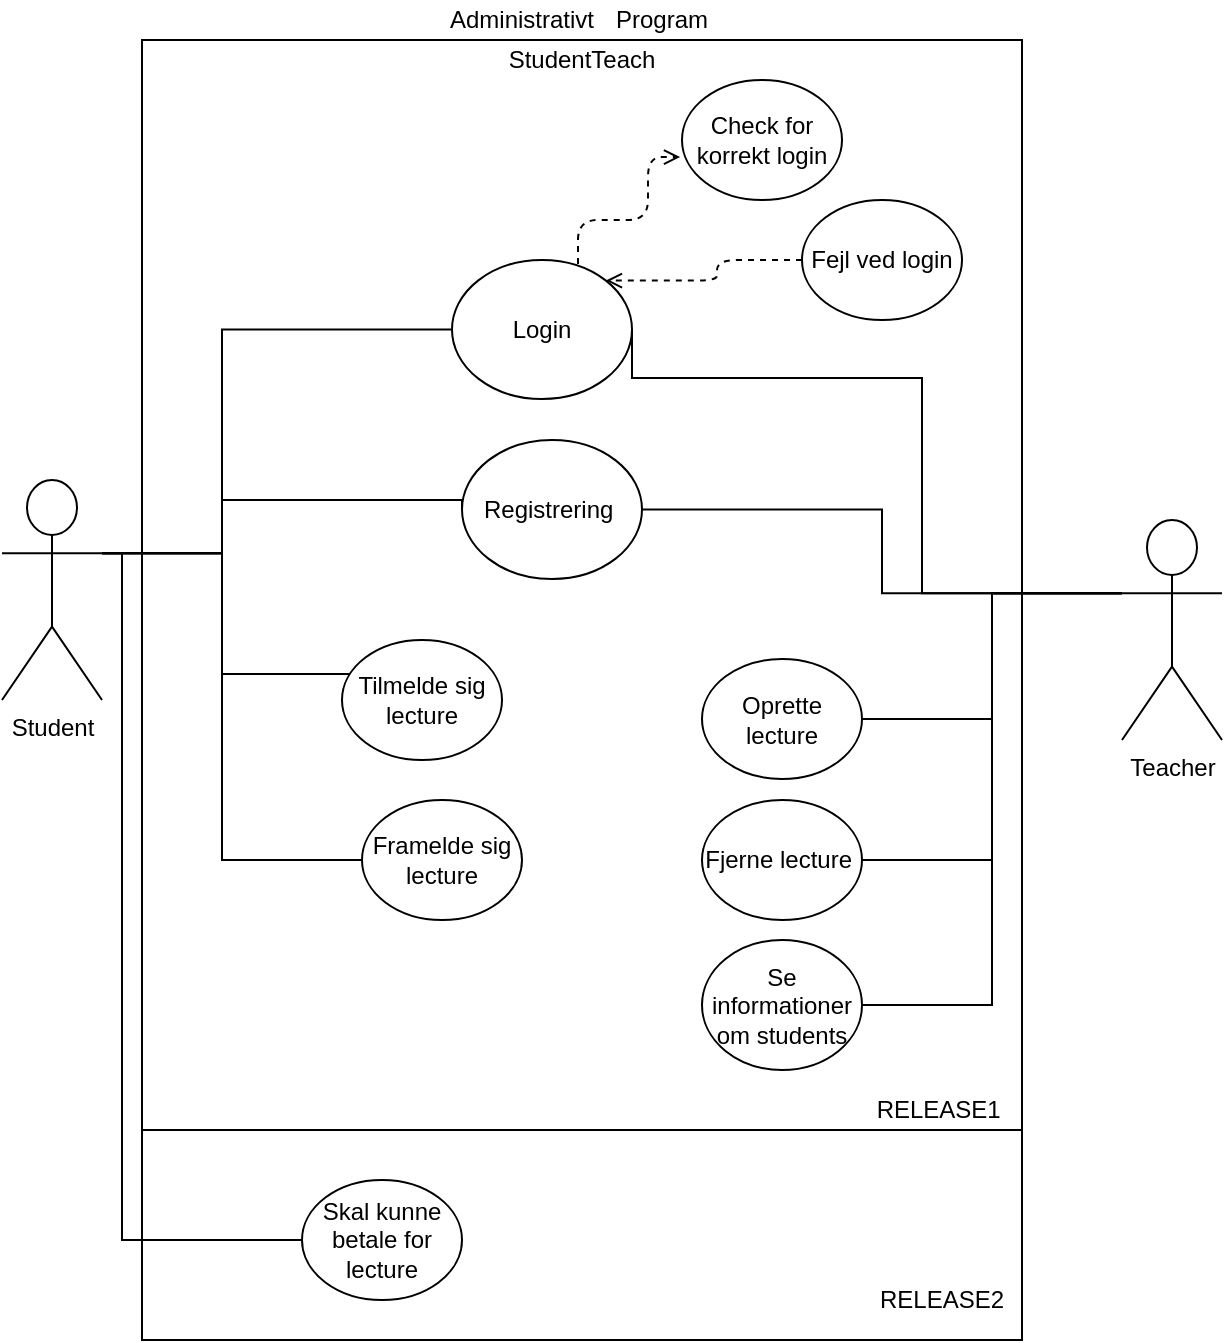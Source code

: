 <mxfile version="12.9.6" type="github">
  <diagram id="naz7NzOcKD-QqL_7P5jK" name="Page-1">
    <mxGraphModel dx="943" dy="561" grid="1" gridSize="10" guides="1" tooltips="1" connect="1" arrows="1" fold="1" page="1" pageScale="1" pageWidth="850" pageHeight="1100" math="0" shadow="0">
      <root>
        <mxCell id="0" />
        <mxCell id="1" parent="0" />
        <mxCell id="hdsZDOFmJW38S7iMikZD-3" value="" style="rounded=0;whiteSpace=wrap;html=1;" parent="1" vertex="1">
          <mxGeometry x="180" y="90" width="440" height="650" as="geometry" />
        </mxCell>
        <mxCell id="hdsZDOFmJW38S7iMikZD-5" value="Administrativt" style="text;html=1;strokeColor=none;fillColor=none;align=center;verticalAlign=middle;whiteSpace=wrap;rounded=0;" parent="1" vertex="1">
          <mxGeometry x="350" y="70" width="40" height="20" as="geometry" />
        </mxCell>
        <mxCell id="hdsZDOFmJW38S7iMikZD-6" value="Program" style="text;html=1;strokeColor=none;fillColor=none;align=center;verticalAlign=middle;whiteSpace=wrap;rounded=0;" parent="1" vertex="1">
          <mxGeometry x="420" y="70" width="40" height="20" as="geometry" />
        </mxCell>
        <mxCell id="hdsZDOFmJW38S7iMikZD-7" value="StudentTeach" style="text;html=1;strokeColor=none;fillColor=none;align=center;verticalAlign=middle;whiteSpace=wrap;rounded=0;" parent="1" vertex="1">
          <mxGeometry x="380" y="90" width="40" height="20" as="geometry" />
        </mxCell>
        <mxCell id="Q4LFnAZzLEwqTKA5tDAf-13" style="edgeStyle=orthogonalEdgeStyle;rounded=0;orthogonalLoop=1;jettySize=auto;html=1;exitX=1;exitY=0.333;exitDx=0;exitDy=0;exitPerimeter=0;entryX=0.075;entryY=0.283;entryDx=0;entryDy=0;endArrow=none;endFill=0;strokeColor=#000000;entryPerimeter=0;" parent="1" source="hdsZDOFmJW38S7iMikZD-9" target="hdsZDOFmJW38S7iMikZD-17" edge="1">
          <mxGeometry relative="1" as="geometry">
            <Array as="points" />
          </mxGeometry>
        </mxCell>
        <mxCell id="Q4LFnAZzLEwqTKA5tDAf-14" style="edgeStyle=orthogonalEdgeStyle;rounded=0;orthogonalLoop=1;jettySize=auto;html=1;exitX=1;exitY=0.333;exitDx=0;exitDy=0;exitPerimeter=0;entryX=0;entryY=0.5;entryDx=0;entryDy=0;endArrow=none;endFill=0;strokeColor=#000000;" parent="1" source="hdsZDOFmJW38S7iMikZD-9" target="Q4LFnAZzLEwqTKA5tDAf-2" edge="1">
          <mxGeometry relative="1" as="geometry">
            <Array as="points">
              <mxPoint x="220" y="347" />
              <mxPoint x="220" y="500" />
            </Array>
          </mxGeometry>
        </mxCell>
        <mxCell id="Q4LFnAZzLEwqTKA5tDAf-42" style="edgeStyle=orthogonalEdgeStyle;rounded=0;orthogonalLoop=1;jettySize=auto;html=1;exitX=1;exitY=0.333;exitDx=0;exitDy=0;exitPerimeter=0;entryX=0;entryY=0.5;entryDx=0;entryDy=0;endArrow=none;endFill=0;strokeColor=#000000;" parent="1" source="hdsZDOFmJW38S7iMikZD-9" target="Q4LFnAZzLEwqTKA5tDAf-11" edge="1">
          <mxGeometry relative="1" as="geometry">
            <Array as="points">
              <mxPoint x="170" y="347" />
              <mxPoint x="170" y="690" />
            </Array>
          </mxGeometry>
        </mxCell>
        <mxCell id="hT9fbZHffNhWlzX2S7f2-4" style="edgeStyle=orthogonalEdgeStyle;rounded=0;orthogonalLoop=1;jettySize=auto;html=1;exitX=1;exitY=0.333;exitDx=0;exitDy=0;exitPerimeter=0;entryX=0;entryY=0.5;entryDx=0;entryDy=0;endArrow=none;endFill=0;" edge="1" parent="1" source="hdsZDOFmJW38S7iMikZD-9" target="Q4LFnAZzLEwqTKA5tDAf-5">
          <mxGeometry relative="1" as="geometry">
            <Array as="points">
              <mxPoint x="220" y="347" />
              <mxPoint x="220" y="320" />
              <mxPoint x="340" y="320" />
            </Array>
          </mxGeometry>
        </mxCell>
        <mxCell id="hT9fbZHffNhWlzX2S7f2-7" style="edgeStyle=orthogonalEdgeStyle;rounded=0;orthogonalLoop=1;jettySize=auto;html=1;exitX=1;exitY=0.333;exitDx=0;exitDy=0;exitPerimeter=0;entryX=0;entryY=0.5;entryDx=0;entryDy=0;endArrow=none;endFill=0;" edge="1" parent="1" source="hdsZDOFmJW38S7iMikZD-9" target="hdsZDOFmJW38S7iMikZD-16">
          <mxGeometry relative="1" as="geometry">
            <Array as="points">
              <mxPoint x="220" y="347" />
              <mxPoint x="220" y="235" />
            </Array>
          </mxGeometry>
        </mxCell>
        <mxCell id="hdsZDOFmJW38S7iMikZD-9" value="Student" style="shape=umlActor;verticalLabelPosition=bottom;labelBackgroundColor=#ffffff;verticalAlign=top;html=1;outlineConnect=0;" parent="1" vertex="1">
          <mxGeometry x="110" y="310" width="50" height="110" as="geometry" />
        </mxCell>
        <mxCell id="hT9fbZHffNhWlzX2S7f2-1" style="edgeStyle=orthogonalEdgeStyle;rounded=0;orthogonalLoop=1;jettySize=auto;html=1;exitX=0;exitY=0.333;exitDx=0;exitDy=0;exitPerimeter=0;entryX=1;entryY=0.5;entryDx=0;entryDy=0;endArrow=none;endFill=0;" edge="1" parent="1" source="hdsZDOFmJW38S7iMikZD-10" target="hdsZDOFmJW38S7iMikZD-19">
          <mxGeometry relative="1" as="geometry" />
        </mxCell>
        <mxCell id="hT9fbZHffNhWlzX2S7f2-2" style="edgeStyle=orthogonalEdgeStyle;rounded=0;orthogonalLoop=1;jettySize=auto;html=1;exitX=0;exitY=0.333;exitDx=0;exitDy=0;exitPerimeter=0;entryX=1;entryY=0.5;entryDx=0;entryDy=0;endArrow=none;endFill=0;" edge="1" parent="1" source="hdsZDOFmJW38S7iMikZD-10" target="hdsZDOFmJW38S7iMikZD-20">
          <mxGeometry relative="1" as="geometry" />
        </mxCell>
        <mxCell id="hT9fbZHffNhWlzX2S7f2-3" style="edgeStyle=orthogonalEdgeStyle;rounded=0;orthogonalLoop=1;jettySize=auto;html=1;exitX=0;exitY=0.333;exitDx=0;exitDy=0;exitPerimeter=0;entryX=1;entryY=0.5;entryDx=0;entryDy=0;endArrow=none;endFill=0;" edge="1" parent="1" source="hdsZDOFmJW38S7iMikZD-10" target="hdsZDOFmJW38S7iMikZD-23">
          <mxGeometry relative="1" as="geometry" />
        </mxCell>
        <mxCell id="hT9fbZHffNhWlzX2S7f2-5" style="edgeStyle=orthogonalEdgeStyle;rounded=0;orthogonalLoop=1;jettySize=auto;html=1;exitX=0;exitY=0.333;exitDx=0;exitDy=0;exitPerimeter=0;entryX=1;entryY=0.5;entryDx=0;entryDy=0;endArrow=none;endFill=0;" edge="1" parent="1" source="hdsZDOFmJW38S7iMikZD-10" target="Q4LFnAZzLEwqTKA5tDAf-5">
          <mxGeometry relative="1" as="geometry" />
        </mxCell>
        <mxCell id="hT9fbZHffNhWlzX2S7f2-6" style="edgeStyle=orthogonalEdgeStyle;rounded=0;orthogonalLoop=1;jettySize=auto;html=1;exitX=0;exitY=0.333;exitDx=0;exitDy=0;exitPerimeter=0;entryX=1;entryY=0.5;entryDx=0;entryDy=0;endArrow=none;endFill=0;" edge="1" parent="1" source="hdsZDOFmJW38S7iMikZD-10" target="hdsZDOFmJW38S7iMikZD-16">
          <mxGeometry relative="1" as="geometry">
            <Array as="points">
              <mxPoint x="570" y="367" />
              <mxPoint x="570" y="259" />
              <mxPoint x="425" y="259" />
            </Array>
          </mxGeometry>
        </mxCell>
        <mxCell id="hdsZDOFmJW38S7iMikZD-10" value="Teacher" style="shape=umlActor;verticalLabelPosition=bottom;labelBackgroundColor=#ffffff;verticalAlign=top;html=1;outlineConnect=0;" parent="1" vertex="1">
          <mxGeometry x="670" y="330" width="50" height="110" as="geometry" />
        </mxCell>
        <mxCell id="hdsZDOFmJW38S7iMikZD-49" style="edgeStyle=orthogonalEdgeStyle;orthogonalLoop=1;jettySize=auto;html=1;exitX=0.7;exitY=0.029;exitDx=0;exitDy=0;entryX=-0.012;entryY=0.642;entryDx=0;entryDy=0;entryPerimeter=0;endArrow=open;endFill=0;strokeColor=#000000;rounded=1;dashed=1;exitPerimeter=0;" parent="1" source="hdsZDOFmJW38S7iMikZD-16" target="hdsZDOFmJW38S7iMikZD-45" edge="1">
          <mxGeometry relative="1" as="geometry">
            <Array as="points">
              <mxPoint x="398" y="180" />
              <mxPoint x="433" y="180" />
              <mxPoint x="433" y="149" />
            </Array>
          </mxGeometry>
        </mxCell>
        <mxCell id="hdsZDOFmJW38S7iMikZD-16" value="Login" style="ellipse;whiteSpace=wrap;html=1;" parent="1" vertex="1">
          <mxGeometry x="335" y="200" width="90" height="69.5" as="geometry" />
        </mxCell>
        <mxCell id="hdsZDOFmJW38S7iMikZD-17" value="Tilmelde sig lecture" style="ellipse;whiteSpace=wrap;html=1;" parent="1" vertex="1">
          <mxGeometry x="280" y="390" width="80" height="60" as="geometry" />
        </mxCell>
        <mxCell id="hdsZDOFmJW38S7iMikZD-19" value="Oprette lecture" style="ellipse;whiteSpace=wrap;html=1;" parent="1" vertex="1">
          <mxGeometry x="460" y="399.5" width="80" height="60" as="geometry" />
        </mxCell>
        <mxCell id="hdsZDOFmJW38S7iMikZD-20" value="Fjerne lecture&amp;nbsp;" style="ellipse;whiteSpace=wrap;html=1;" parent="1" vertex="1">
          <mxGeometry x="460" y="470" width="80" height="60" as="geometry" />
        </mxCell>
        <mxCell id="hdsZDOFmJW38S7iMikZD-23" value="Se informationer om students" style="ellipse;whiteSpace=wrap;html=1;" parent="1" vertex="1">
          <mxGeometry x="460" y="540" width="80" height="65" as="geometry" />
        </mxCell>
        <mxCell id="hdsZDOFmJW38S7iMikZD-45" value="Check for korrekt login" style="ellipse;whiteSpace=wrap;html=1;" parent="1" vertex="1">
          <mxGeometry x="450" y="110" width="80" height="60" as="geometry" />
        </mxCell>
        <mxCell id="hdsZDOFmJW38S7iMikZD-50" style="edgeStyle=orthogonalEdgeStyle;rounded=1;orthogonalLoop=1;jettySize=auto;html=1;exitX=0;exitY=0.5;exitDx=0;exitDy=0;entryX=1;entryY=0;entryDx=0;entryDy=0;dashed=1;endArrow=open;endFill=0;strokeColor=#000000;" parent="1" source="hdsZDOFmJW38S7iMikZD-46" target="hdsZDOFmJW38S7iMikZD-16" edge="1">
          <mxGeometry relative="1" as="geometry" />
        </mxCell>
        <mxCell id="hdsZDOFmJW38S7iMikZD-46" value="Fejl ved login" style="ellipse;whiteSpace=wrap;html=1;" parent="1" vertex="1">
          <mxGeometry x="510" y="170" width="80" height="60" as="geometry" />
        </mxCell>
        <mxCell id="Q4LFnAZzLEwqTKA5tDAf-2" value="Framelde sig lecture" style="ellipse;whiteSpace=wrap;html=1;" parent="1" vertex="1">
          <mxGeometry x="290" y="470" width="80" height="60" as="geometry" />
        </mxCell>
        <mxCell id="Q4LFnAZzLEwqTKA5tDAf-5" value="Registrering&amp;nbsp;" style="ellipse;whiteSpace=wrap;html=1;" parent="1" vertex="1">
          <mxGeometry x="340" y="290" width="90" height="69.5" as="geometry" />
        </mxCell>
        <mxCell id="Q4LFnAZzLEwqTKA5tDAf-9" value="RELEASE1&amp;nbsp;" style="text;html=1;strokeColor=none;fillColor=none;align=center;verticalAlign=middle;whiteSpace=wrap;rounded=0;" parent="1" vertex="1">
          <mxGeometry x="560" y="615" width="40" height="20" as="geometry" />
        </mxCell>
        <mxCell id="Q4LFnAZzLEwqTKA5tDAf-10" value="RELEASE2" style="text;html=1;strokeColor=none;fillColor=none;align=center;verticalAlign=middle;whiteSpace=wrap;rounded=0;" parent="1" vertex="1">
          <mxGeometry x="560" y="710" width="40" height="20" as="geometry" />
        </mxCell>
        <mxCell id="Q4LFnAZzLEwqTKA5tDAf-11" value="Skal kunne betale for lecture" style="ellipse;whiteSpace=wrap;html=1;" parent="1" vertex="1">
          <mxGeometry x="260" y="660" width="80" height="60" as="geometry" />
        </mxCell>
        <mxCell id="Q4LFnAZzLEwqTKA5tDAf-44" value="" style="rounded=0;whiteSpace=wrap;html=1;gradientColor=#ffffff;fillColor=none;" parent="1" vertex="1">
          <mxGeometry x="180" y="635" width="440" height="105" as="geometry" />
        </mxCell>
      </root>
    </mxGraphModel>
  </diagram>
</mxfile>
